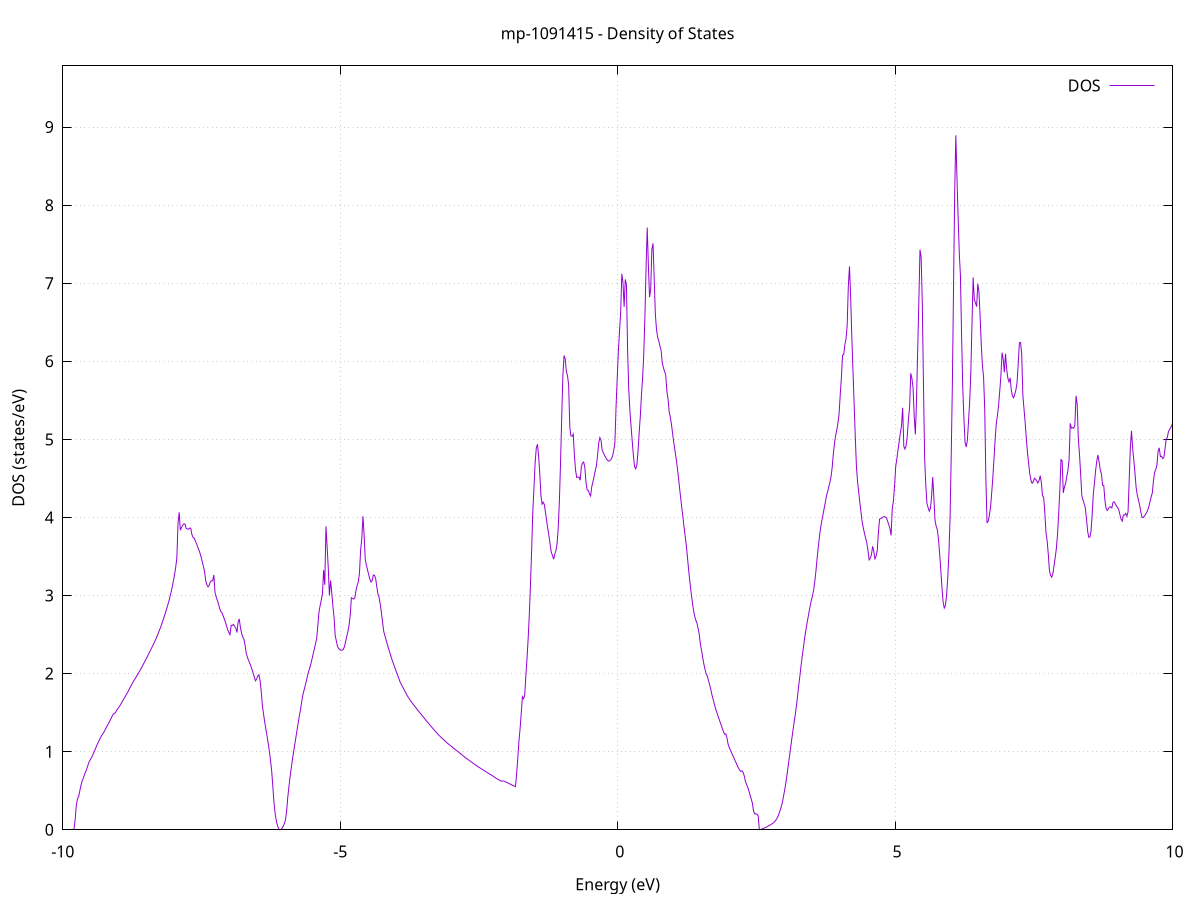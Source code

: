 set title 'mp-1091415 - Density of States'
set xlabel 'Energy (eV)'
set ylabel 'DOS (states/eV)'
set grid
set xrange [-10:10]
set yrange [0:9.784]
set xzeroaxis lt -1
set terminal png size 800,600
set output 'mp-1091415_dos_gnuplot.png'
plot '-' using 1:2 with lines title 'DOS'
-24.170600 0.000000
-24.149800 0.000000
-24.129000 0.000000
-24.108200 0.000000
-24.087300 0.000000
-24.066500 0.000000
-24.045700 0.000000
-24.024800 0.000000
-24.004000 0.000000
-23.983200 0.000000
-23.962300 0.000000
-23.941500 0.000000
-23.920700 0.000000
-23.899900 0.000000
-23.879000 0.000000
-23.858200 0.000000
-23.837400 0.000000
-23.816500 0.000000
-23.795700 0.000000
-23.774900 0.000000
-23.754000 0.000000
-23.733200 0.000000
-23.712400 0.000000
-23.691600 0.000000
-23.670700 0.000000
-23.649900 0.000000
-23.629100 0.000000
-23.608200 0.000000
-23.587400 0.000000
-23.566600 0.000000
-23.545800 0.000000
-23.524900 0.000000
-23.504100 0.000000
-23.483300 0.000000
-23.462400 0.000000
-23.441600 0.000000
-23.420800 0.000000
-23.399900 0.000000
-23.379100 0.000000
-23.358300 0.000000
-23.337500 0.000000
-23.316600 0.000000
-23.295800 0.000000
-23.275000 0.000000
-23.254100 0.000000
-23.233300 0.000000
-23.212500 0.000000
-23.191600 0.000000
-23.170800 0.000000
-23.150000 0.000000
-23.129200 0.000000
-23.108300 0.000000
-23.087500 0.000000
-23.066700 0.000000
-23.045800 0.000000
-23.025000 0.000000
-23.004200 0.000000
-22.983300 0.000000
-22.962500 0.000000
-22.941700 0.000000
-22.920900 0.000000
-22.900000 0.000000
-22.879200 0.000000
-22.858400 0.000000
-22.837500 0.000000
-22.816700 0.000000
-22.795900 0.000000
-22.775100 0.000000
-22.754200 0.000000
-22.733400 0.000000
-22.712600 0.000000
-22.691700 0.000000
-22.670900 0.000000
-22.650100 0.000000
-22.629200 0.000000
-22.608400 0.000000
-22.587600 0.000000
-22.566800 0.000000
-22.545900 0.000000
-22.525100 0.000000
-22.504300 0.000000
-22.483400 0.000000
-22.462600 0.000000
-22.441800 0.000000
-22.420900 0.000000
-22.400100 0.000000
-22.379300 0.000000
-22.358500 0.000000
-22.337600 0.000000
-22.316800 0.000000
-22.296000 0.000000
-22.275100 427.912300
-22.254300 515.136800
-22.233500 44.110700
-22.212600 132.319200
-22.191800 190.450600
-22.171000 148.147600
-22.150200 282.351900
-22.129300 205.020300
-22.108500 24.224400
-22.087700 204.928100
-22.066800 341.444900
-22.046000 343.343400
-22.025200 198.283200
-22.004400 91.117900
-21.983500 268.806300
-21.962700 410.354100
-21.941900 0.000000
-21.921000 0.000000
-21.900200 0.000000
-21.879400 0.000000
-21.858500 0.000000
-21.837700 0.000000
-21.816900 0.000000
-21.796100 0.000000
-21.775200 0.000000
-21.754400 0.000000
-21.733600 0.000000
-21.712700 0.000000
-21.691900 0.000000
-21.671100 0.000000
-21.650200 0.000000
-21.629400 0.000000
-21.608600 0.000000
-21.587800 0.000000
-21.566900 0.000000
-21.546100 0.000000
-21.525300 0.000000
-21.504400 0.000000
-21.483600 0.000000
-21.462800 0.000000
-21.441900 0.000000
-21.421100 0.000000
-21.400300 0.000000
-21.379500 0.000000
-21.358600 0.000000
-21.337800 0.000000
-21.317000 0.000000
-21.296100 0.000000
-21.275300 0.000000
-21.254500 0.000000
-21.233700 0.000000
-21.212800 0.000000
-21.192000 0.000000
-21.171200 0.000000
-21.150300 0.000000
-21.129500 0.000000
-21.108700 0.000000
-21.087800 0.000000
-21.067000 0.000000
-21.046200 0.000000
-21.025400 0.000000
-21.004500 0.000000
-20.983700 0.000000
-20.962900 0.000000
-20.942000 0.000000
-20.921200 0.000000
-20.900400 0.000000
-20.879500 0.000000
-20.858700 0.000000
-20.837900 0.000000
-20.817100 0.000000
-20.796200 0.000000
-20.775400 0.000000
-20.754600 0.000000
-20.733700 0.000000
-20.712900 0.000000
-20.692100 0.000000
-20.671300 0.000000
-20.650400 0.000000
-20.629600 0.000000
-20.608800 0.000000
-20.587900 0.000000
-20.567100 0.000000
-20.546300 0.000000
-20.525400 0.000000
-20.504600 0.000000
-20.483800 0.000000
-20.463000 0.000000
-20.442100 0.000000
-20.421300 0.000000
-20.400500 0.000000
-20.379600 0.000000
-20.358800 0.000000
-20.338000 0.000000
-20.317100 0.000000
-20.296300 0.000000
-20.275500 0.000000
-20.254700 0.000000
-20.233800 0.000000
-20.213000 0.000000
-20.192200 0.000000
-20.171300 0.000000
-20.150500 0.000000
-20.129700 0.000000
-20.108800 0.000000
-20.088000 0.000000
-20.067200 0.000000
-20.046400 0.000000
-20.025500 0.000000
-20.004700 0.000000
-19.983900 0.000000
-19.963000 0.000000
-19.942200 0.000000
-19.921400 0.000000
-19.900600 0.000000
-19.879700 0.000000
-19.858900 0.000000
-19.838100 0.000000
-19.817200 0.000000
-19.796400 0.000000
-19.775600 0.000000
-19.754700 0.000000
-19.733900 0.000000
-19.713100 0.000000
-19.692300 0.000000
-19.671400 0.000000
-19.650600 0.000000
-19.629800 0.000000
-19.608900 0.000000
-19.588100 0.000000
-19.567300 0.000000
-19.546400 0.000000
-19.525600 0.000000
-19.504800 0.000000
-19.484000 0.000000
-19.463100 0.000000
-19.442300 0.000000
-19.421500 0.000000
-19.400600 0.000000
-19.379800 0.000000
-19.359000 0.000000
-19.338100 0.000000
-19.317300 0.000000
-19.296500 0.000000
-19.275700 0.000000
-19.254800 0.000000
-19.234000 0.000000
-19.213200 0.000000
-19.192300 0.000000
-19.171500 0.000000
-19.150700 0.000000
-19.129900 0.000000
-19.109000 0.000000
-19.088200 0.000000
-19.067400 0.000000
-19.046500 0.000000
-19.025700 0.000000
-19.004900 0.000000
-18.984000 0.000000
-18.963200 0.000000
-18.942400 0.000000
-18.921600 0.000000
-18.900700 0.000000
-18.879900 0.000000
-18.859100 0.000000
-18.838200 0.000000
-18.817400 0.000000
-18.796600 0.000000
-18.775700 0.000000
-18.754900 0.000000
-18.734100 0.000000
-18.713300 0.000000
-18.692400 0.000000
-18.671600 0.000000
-18.650800 0.000000
-18.629900 0.000000
-18.609100 0.000000
-18.588300 0.000000
-18.567400 0.000000
-18.546600 0.000000
-18.525800 0.000000
-18.505000 0.000000
-18.484100 0.000000
-18.463300 0.000000
-18.442500 0.000000
-18.421600 0.000000
-18.400800 0.000000
-18.380000 0.000000
-18.359200 0.000000
-18.338300 0.000000
-18.317500 0.000000
-18.296700 0.000000
-18.275800 0.000000
-18.255000 0.000000
-18.234200 0.000000
-18.213300 0.000000
-18.192500 0.000000
-18.171700 0.000000
-18.150900 0.000000
-18.130000 0.000000
-18.109200 0.000000
-18.088400 0.000000
-18.067500 0.000000
-18.046700 0.000000
-18.025900 0.000000
-18.005000 0.000000
-17.984200 0.000000
-17.963400 0.000000
-17.942600 0.000000
-17.921700 0.000000
-17.900900 0.000000
-17.880100 0.000000
-17.859200 0.000000
-17.838400 0.000000
-17.817600 0.000000
-17.796800 0.000000
-17.775900 0.000000
-17.755100 0.000000
-17.734300 0.000000
-17.713400 0.000000
-17.692600 0.000000
-17.671800 0.000000
-17.650900 0.000000
-17.630100 0.000000
-17.609300 0.000000
-17.588500 0.000000
-17.567600 0.000000
-17.546800 0.000000
-17.526000 0.000000
-17.505100 0.000000
-17.484300 0.000000
-17.463500 0.000000
-17.442600 0.000000
-17.421800 0.000000
-17.401000 0.000000
-17.380200 0.000000
-17.359300 0.000000
-17.338500 0.000000
-17.317700 0.000000
-17.296800 0.000000
-17.276000 0.000000
-17.255200 0.000000
-17.234300 0.000000
-17.213500 0.000000
-17.192700 0.000000
-17.171900 0.000000
-17.151000 0.000000
-17.130200 0.000000
-17.109400 0.000000
-17.088500 0.000000
-17.067700 0.000000
-17.046900 0.000000
-17.026100 0.000000
-17.005200 0.000000
-16.984400 0.000000
-16.963600 0.000000
-16.942700 0.000000
-16.921900 0.000000
-16.901100 0.000000
-16.880200 0.000000
-16.859400 0.000000
-16.838600 0.000000
-16.817800 0.000000
-16.796900 0.000000
-16.776100 0.000000
-16.755300 0.000000
-16.734400 0.000000
-16.713600 0.000000
-16.692800 0.000000
-16.671900 0.000000
-16.651100 0.000000
-16.630300 0.000000
-16.609500 0.000000
-16.588600 0.000000
-16.567800 0.000000
-16.547000 0.000000
-16.526100 0.000000
-16.505300 0.000000
-16.484500 0.000000
-16.463600 0.000000
-16.442800 0.000000
-16.422000 0.000000
-16.401200 0.000000
-16.380300 0.000000
-16.359500 0.000000
-16.338700 0.000000
-16.317800 0.000000
-16.297000 0.000000
-16.276200 0.000000
-16.255400 0.000000
-16.234500 0.000000
-16.213700 0.000000
-16.192900 0.000000
-16.172000 0.000000
-16.151200 0.000000
-16.130400 0.000000
-16.109500 0.000000
-16.088700 0.000000
-16.067900 0.000000
-16.047100 0.000000
-16.026200 0.000000
-16.005400 0.000000
-15.984600 0.000000
-15.963700 0.000000
-15.942900 0.000000
-15.922100 0.000000
-15.901200 0.000000
-15.880400 0.000000
-15.859600 0.000000
-15.838800 0.000000
-15.817900 0.000000
-15.797100 0.000000
-15.776300 0.000000
-15.755400 0.000000
-15.734600 0.000000
-15.713800 0.000000
-15.692900 0.000000
-15.672100 0.000000
-15.651300 0.000000
-15.630500 0.000000
-15.609600 0.000000
-15.588800 0.000000
-15.568000 0.000000
-15.547100 0.000000
-15.526300 0.000000
-15.505500 0.000000
-15.484700 0.000000
-15.463800 0.000000
-15.443000 0.000000
-15.422200 0.000000
-15.401300 0.000000
-15.380500 0.000000
-15.359700 0.000000
-15.338800 0.000000
-15.318000 0.000000
-15.297200 0.000000
-15.276400 0.000000
-15.255500 0.000000
-15.234700 0.000000
-15.213900 0.000000
-15.193000 0.000000
-15.172200 0.000000
-15.151400 0.000000
-15.130500 0.000000
-15.109700 0.000000
-15.088900 0.000000
-15.068100 0.000000
-15.047200 0.000000
-15.026400 0.000000
-15.005600 0.000000
-14.984700 0.000000
-14.963900 0.000000
-14.943100 0.000000
-14.922300 0.000000
-14.901400 0.000000
-14.880600 0.000000
-14.859800 0.000000
-14.838900 0.000000
-14.818100 0.000000
-14.797300 0.000000
-14.776400 0.000000
-14.755600 0.000000
-14.734800 0.000000
-14.714000 0.000000
-14.693100 0.000000
-14.672300 0.000000
-14.651500 0.000000
-14.630600 0.000000
-14.609800 0.000000
-14.589000 0.000000
-14.568100 0.000000
-14.547300 0.000000
-14.526500 0.000000
-14.505700 0.000000
-14.484800 0.000000
-14.464000 0.000000
-14.443200 0.000000
-14.422300 0.000000
-14.401500 0.000000
-14.380700 0.000000
-14.359800 0.000000
-14.339000 0.000000
-14.318200 0.000000
-14.297400 0.000000
-14.276500 0.000000
-14.255700 0.000000
-14.234900 0.000000
-14.214000 0.000000
-14.193200 0.000000
-14.172400 0.000000
-14.151600 0.000000
-14.130700 0.000000
-14.109900 0.000000
-14.089100 0.000000
-14.068200 0.000000
-14.047400 0.000000
-14.026600 0.000000
-14.005700 0.000000
-13.984900 0.000000
-13.964100 0.000000
-13.943300 0.000000
-13.922400 0.000000
-13.901600 0.000000
-13.880800 0.000000
-13.859900 0.000000
-13.839100 0.000000
-13.818300 0.000000
-13.797400 0.000000
-13.776600 0.000000
-13.755800 0.000000
-13.735000 0.000000
-13.714100 0.000000
-13.693300 0.000000
-13.672500 0.000000
-13.651600 0.000000
-13.630800 0.000000
-13.610000 0.000000
-13.589100 0.000000
-13.568300 0.000000
-13.547500 0.000000
-13.526700 0.000000
-13.505800 0.000000
-13.485000 0.000000
-13.464200 0.000000
-13.443300 0.000000
-13.422500 0.000000
-13.401700 0.000000
-13.380900 0.000000
-13.360000 0.000000
-13.339200 0.000000
-13.318400 0.000000
-13.297500 0.000000
-13.276700 0.000000
-13.255900 0.000000
-13.235000 0.000000
-13.214200 0.000000
-13.193400 0.000000
-13.172600 0.000000
-13.151700 0.000000
-13.130900 0.000000
-13.110100 0.000000
-13.089200 0.000000
-13.068400 0.000000
-13.047600 0.000000
-13.026700 0.000000
-13.005900 0.000000
-12.985100 0.000000
-12.964300 0.000000
-12.943400 0.000000
-12.922600 0.000000
-12.901800 0.000000
-12.880900 0.000000
-12.860100 0.000000
-12.839300 0.000000
-12.818400 0.000000
-12.797600 0.000000
-12.776800 0.000000
-12.756000 0.000000
-12.735100 0.000000
-12.714300 0.000000
-12.693500 0.000000
-12.672600 0.000000
-12.651800 0.000000
-12.631000 0.000000
-12.610200 0.000000
-12.589300 0.000000
-12.568500 0.000000
-12.547700 0.000000
-12.526800 0.000000
-12.506000 0.000000
-12.485200 0.000000
-12.464300 0.000000
-12.443500 0.000000
-12.422700 0.000000
-12.401900 0.000000
-12.381000 0.000000
-12.360200 0.000000
-12.339400 0.000000
-12.318500 0.000000
-12.297700 0.000000
-12.276900 0.000000
-12.256000 0.000000
-12.235200 0.000000
-12.214400 0.000000
-12.193600 0.000000
-12.172700 0.000000
-12.151900 0.000000
-12.131100 0.000000
-12.110200 0.000000
-12.089400 0.000000
-12.068600 0.000000
-12.047800 0.000000
-12.026900 0.000000
-12.006100 0.000000
-11.985300 0.000000
-11.964400 0.000000
-11.943600 0.000000
-11.922800 0.000000
-11.901900 0.000000
-11.881100 0.000000
-11.860300 0.000000
-11.839500 0.000000
-11.818600 0.000000
-11.797800 0.000000
-11.777000 0.000000
-11.756100 0.000000
-11.735300 0.000000
-11.714500 0.000000
-11.693600 0.000000
-11.672800 0.000000
-11.652000 0.000000
-11.631200 0.000000
-11.610300 0.000000
-11.589500 0.000000
-11.568700 0.000000
-11.547800 0.000000
-11.527000 0.000000
-11.506200 0.000000
-11.485300 0.000000
-11.464500 0.000000
-11.443700 0.000000
-11.422900 0.000000
-11.402000 0.000000
-11.381200 0.000000
-11.360400 0.000000
-11.339500 0.000000
-11.318700 0.000000
-11.297900 0.000000
-11.277100 0.000000
-11.256200 0.000000
-11.235400 0.000000
-11.214600 0.000000
-11.193700 0.000000
-11.172900 0.000000
-11.152100 0.000000
-11.131200 0.000000
-11.110400 0.000000
-11.089600 0.000000
-11.068800 0.000000
-11.047900 0.000000
-11.027100 0.000000
-11.006300 0.000000
-10.985400 0.000000
-10.964600 0.000000
-10.943800 0.000000
-10.922900 0.000000
-10.902100 0.000000
-10.881300 0.000000
-10.860500 0.000000
-10.839600 0.000000
-10.818800 0.000000
-10.798000 0.000000
-10.777100 0.000000
-10.756300 0.000000
-10.735500 0.000000
-10.714600 0.000000
-10.693800 0.000000
-10.673000 0.000000
-10.652200 0.000000
-10.631300 0.000000
-10.610500 0.000000
-10.589700 0.000000
-10.568800 0.000000
-10.548000 0.000000
-10.527200 0.000000
-10.506400 0.000000
-10.485500 0.000000
-10.464700 0.000000
-10.443900 0.000000
-10.423000 0.000000
-10.402200 0.000000
-10.381400 0.000000
-10.360500 0.000000
-10.339700 0.000000
-10.318900 0.000000
-10.298100 0.000000
-10.277200 0.000000
-10.256400 0.000000
-10.235600 0.000000
-10.214700 0.000000
-10.193900 0.000000
-10.173100 0.000000
-10.152200 0.000000
-10.131400 0.000000
-10.110600 0.000000
-10.089800 0.000000
-10.068900 0.000000
-10.048100 0.000000
-10.027300 0.000000
-10.006400 0.000000
-9.985600 0.000000
-9.964800 0.000000
-9.943900 0.000000
-9.923100 0.000000
-9.902300 0.000000
-9.881500 0.000000
-9.860600 0.000000
-9.839800 0.000000
-9.819000 0.000000
-9.798100 0.009100
-9.777300 0.127700
-9.756500 0.312200
-9.735700 0.396700
-9.714800 0.423200
-9.694000 0.496200
-9.673200 0.568400
-9.652300 0.620900
-9.631500 0.657600
-9.610700 0.701300
-9.589800 0.741100
-9.569000 0.779400
-9.548200 0.823100
-9.527400 0.866400
-9.506500 0.894600
-9.485700 0.919100
-9.464900 0.949800
-9.444000 0.982800
-9.423200 1.017200
-9.402400 1.053700
-9.381500 1.089800
-9.360700 1.119900
-9.339900 1.150700
-9.319100 1.182700
-9.298200 1.208500
-9.277400 1.229700
-9.256600 1.254100
-9.235700 1.282000
-9.214900 1.310300
-9.194100 1.338300
-9.173300 1.366100
-9.152400 1.394300
-9.131600 1.423600
-9.110800 1.454600
-9.089900 1.482300
-9.069100 1.490300
-9.048300 1.504500
-9.027400 1.532800
-9.006600 1.552900
-8.985800 1.573200
-8.965000 1.595500
-8.944100 1.622200
-8.923300 1.648500
-8.902500 1.673200
-8.881600 1.698200
-8.860800 1.723800
-8.840000 1.749600
-8.819100 1.776900
-8.798300 1.806500
-8.777500 1.835300
-8.756700 1.863900
-8.735800 1.890100
-8.715000 1.914500
-8.694200 1.939000
-8.673300 1.962400
-8.652500 1.986900
-8.631700 2.011600
-8.610800 2.037400
-8.590000 2.064400
-8.569200 2.091700
-8.548400 2.119500
-8.527500 2.147800
-8.506700 2.176300
-8.485900 2.205100
-8.465000 2.234100
-8.444200 2.263600
-8.423400 2.293800
-8.402600 2.323800
-8.381700 2.353100
-8.360900 2.383700
-8.340100 2.415600
-8.319200 2.448800
-8.298400 2.483200
-8.277600 2.519900
-8.256700 2.558100
-8.235900 2.596900
-8.215100 2.638400
-8.194300 2.682500
-8.173400 2.728100
-8.152600 2.774700
-8.131800 2.822400
-8.110900 2.871400
-8.090100 2.922400
-8.069300 2.980000
-8.048400 3.044000
-8.027600 3.111400
-8.006800 3.184700
-7.986000 3.265400
-7.965100 3.361900
-7.944300 3.482800
-7.923500 3.921500
-7.902600 4.066300
-7.881800 3.837500
-7.861000 3.870800
-7.840100 3.898900
-7.819300 3.915900
-7.798500 3.916200
-7.777700 3.862600
-7.756800 3.853600
-7.736000 3.848300
-7.715200 3.862600
-7.694300 3.863800
-7.673500 3.781800
-7.652700 3.745500
-7.631900 3.735300
-7.611000 3.699200
-7.590200 3.665100
-7.569400 3.623000
-7.548500 3.586600
-7.527700 3.543600
-7.506900 3.491300
-7.486000 3.433100
-7.465200 3.370800
-7.444400 3.303700
-7.423600 3.187100
-7.402700 3.137100
-7.381900 3.111700
-7.361100 3.131800
-7.340200 3.179800
-7.319400 3.187500
-7.298600 3.189300
-7.277700 3.265000
-7.256900 3.042400
-7.236100 2.983500
-7.215300 2.938700
-7.194400 2.894200
-7.173600 2.836900
-7.152800 2.797100
-7.131900 2.778500
-7.111100 2.742100
-7.090300 2.702100
-7.069400 2.659000
-7.048600 2.609500
-7.027800 2.561100
-7.007000 2.525400
-6.986100 2.498800
-6.965300 2.619700
-6.944500 2.616500
-6.923600 2.630800
-6.902800 2.603900
-6.882000 2.583200
-6.861200 2.526500
-6.840300 2.658100
-6.819500 2.701100
-6.798700 2.590500
-6.777800 2.517600
-6.757000 2.469600
-6.736200 2.440800
-6.715300 2.366000
-6.694500 2.265100
-6.673700 2.211700
-6.652900 2.172800
-6.632000 2.137700
-6.611200 2.098000
-6.590400 2.053800
-6.569500 2.007700
-6.548700 1.957600
-6.527900 1.908100
-6.507000 1.928100
-6.486200 1.970400
-6.465400 1.985700
-6.444600 1.912200
-6.423700 1.775100
-6.402900 1.593500
-6.382100 1.482400
-6.361200 1.382600
-6.340400 1.290900
-6.319600 1.205000
-6.298800 1.112800
-6.277900 1.010300
-6.257100 0.895100
-6.236300 0.762000
-6.215400 0.562400
-6.194600 0.355100
-6.173800 0.211300
-6.152900 0.122000
-6.132100 0.056800
-6.111300 0.015200
-6.090500 0.000200
-6.069600 0.004500
-6.048800 0.019400
-6.028000 0.044800
-6.007100 0.080600
-5.986300 0.126900
-5.965500 0.240800
-5.944600 0.420800
-5.923800 0.555900
-5.903000 0.678700
-5.882200 0.793300
-5.861300 0.899600
-5.840500 0.997700
-5.819700 1.091900
-5.798800 1.184500
-5.778000 1.276500
-5.757200 1.369100
-5.736300 1.462100
-5.715500 1.537800
-5.694700 1.638700
-5.673900 1.725200
-5.653000 1.784600
-5.632200 1.843400
-5.611400 1.902200
-5.590500 1.971500
-5.569700 2.027000
-5.548900 2.073000
-5.528100 2.127300
-5.507200 2.191000
-5.486400 2.255000
-5.465600 2.319600
-5.444700 2.384700
-5.423900 2.451800
-5.403100 2.619800
-5.382200 2.792800
-5.361400 2.873800
-5.340600 2.945200
-5.319800 3.025100
-5.298900 3.325700
-5.278100 3.137400
-5.257300 3.887700
-5.236400 3.630700
-5.215600 3.357500
-5.194800 3.000000
-5.173900 3.192100
-5.153100 3.043800
-5.132300 2.865000
-5.111500 2.722800
-5.090600 2.487100
-5.069800 2.417800
-5.049000 2.350100
-5.028100 2.322900
-5.007300 2.307300
-4.986500 2.299900
-4.965600 2.300700
-4.944800 2.308900
-4.924000 2.345000
-4.903200 2.410500
-4.882300 2.479400
-4.861500 2.539700
-4.840700 2.617400
-4.819800 2.748700
-4.799000 2.971500
-4.778200 2.962700
-4.757400 2.955300
-4.736500 2.969700
-4.715700 3.067000
-4.694900 3.129400
-4.674000 3.174100
-4.653200 3.287400
-4.632400 3.581500
-4.611500 3.725300
-4.590700 4.015500
-4.569900 3.787200
-4.549100 3.464500
-4.528200 3.387300
-4.507400 3.327400
-4.486600 3.266600
-4.465700 3.208500
-4.444900 3.172800
-4.424100 3.191600
-4.403200 3.263500
-4.382400 3.258400
-4.361600 3.218400
-4.340800 3.111900
-4.319900 3.019400
-4.299100 2.974600
-4.278300 2.886100
-4.257400 2.778300
-4.236600 2.658000
-4.215800 2.540600
-4.194900 2.485800
-4.174100 2.432600
-4.153300 2.380600
-4.132500 2.329700
-4.111600 2.280400
-4.090800 2.232900
-4.070000 2.187200
-4.049100 2.143300
-4.028300 2.101000
-4.007500 2.059900
-3.986700 2.019700
-3.965800 1.981400
-3.945000 1.941800
-3.924200 1.898200
-3.903300 1.869000
-3.882500 1.840300
-3.861700 1.811700
-3.840800 1.783300
-3.820000 1.754300
-3.799200 1.727100
-3.778400 1.702500
-3.757500 1.679300
-3.736700 1.657300
-3.715900 1.636800
-3.695000 1.617100
-3.674200 1.597600
-3.653400 1.578400
-3.632500 1.559400
-3.611700 1.540700
-3.590900 1.522100
-3.570100 1.503600
-3.549200 1.485300
-3.528400 1.466900
-3.507600 1.448700
-3.486700 1.430400
-3.465900 1.412200
-3.445100 1.394200
-3.424300 1.376400
-3.403400 1.358700
-3.382600 1.341000
-3.361800 1.323500
-3.340900 1.306100
-3.320100 1.289000
-3.299300 1.272100
-3.278400 1.255900
-3.257600 1.239600
-3.236800 1.223600
-3.216000 1.208200
-3.195100 1.193100
-3.174300 1.178300
-3.153500 1.164200
-3.132600 1.151000
-3.111800 1.137500
-3.091000 1.124100
-3.070100 1.110300
-3.049300 1.098300
-3.028500 1.086400
-3.007700 1.074600
-2.986800 1.062700
-2.966000 1.050900
-2.945200 1.039000
-2.924300 1.027100
-2.903500 1.015200
-2.882700 1.003400
-2.861800 0.991700
-2.841000 0.980000
-2.820200 0.968100
-2.799400 0.956000
-2.778500 0.943800
-2.757700 0.930800
-2.736900 0.919600
-2.716000 0.909100
-2.695200 0.898700
-2.674400 0.888100
-2.653600 0.877500
-2.632700 0.866700
-2.611900 0.855900
-2.591100 0.845000
-2.570200 0.834300
-2.549400 0.824000
-2.528600 0.814000
-2.507700 0.804200
-2.486900 0.794800
-2.466100 0.785600
-2.445300 0.776300
-2.424400 0.766500
-2.403600 0.757000
-2.382800 0.747800
-2.361900 0.738600
-2.341100 0.729500
-2.320300 0.720500
-2.299400 0.711600
-2.278600 0.702400
-2.257800 0.692900
-2.237000 0.682500
-2.216100 0.671600
-2.195300 0.661700
-2.174500 0.653100
-2.153600 0.645500
-2.132800 0.636200
-2.112000 0.626900
-2.091100 0.624300
-2.070300 0.624500
-2.049500 0.623500
-2.028700 0.616900
-2.007800 0.609500
-1.987000 0.602300
-1.966200 0.595100
-1.945300 0.588100
-1.924500 0.580800
-1.903700 0.573600
-1.882900 0.566600
-1.862000 0.559700
-1.841200 0.553000
-1.820400 0.719900
-1.799500 0.919000
-1.778700 1.135100
-1.757900 1.297500
-1.737000 1.495300
-1.716200 1.704700
-1.695400 1.678000
-1.674600 1.723300
-1.653700 1.979300
-1.632900 2.200500
-1.612100 2.457300
-1.591200 2.767200
-1.570400 3.156800
-1.549600 3.590500
-1.528700 4.080100
-1.507900 4.380200
-1.487100 4.700700
-1.466300 4.888200
-1.445400 4.937500
-1.424600 4.793400
-1.403800 4.565200
-1.382900 4.286000
-1.362100 4.171400
-1.341300 4.196400
-1.320400 4.163600
-1.299600 4.059200
-1.278800 3.952000
-1.258000 3.852000
-1.237100 3.759400
-1.216300 3.650100
-1.195500 3.554300
-1.174600 3.514800
-1.153800 3.466000
-1.133000 3.528600
-1.112200 3.577000
-1.091300 3.666200
-1.070500 3.871600
-1.049700 4.219100
-1.028800 4.707000
-1.008000 5.282300
-0.987200 5.813700
-0.966300 6.073400
-0.945500 6.036100
-0.924700 5.869100
-0.903900 5.817200
-0.883000 5.695700
-0.862200 5.153900
-0.841400 5.043600
-0.820500 5.040400
-0.799700 5.067500
-0.778900 4.786800
-0.758000 4.602300
-0.737200 4.512200
-0.716400 4.516100
-0.695600 4.517300
-0.674700 4.476500
-0.653900 4.652700
-0.633100 4.698300
-0.612200 4.710300
-0.591400 4.642600
-0.570600 4.453700
-0.549800 4.351800
-0.528900 4.343900
-0.508100 4.302300
-0.487300 4.275700
-0.466400 4.394600
-0.445600 4.457100
-0.424800 4.526300
-0.403900 4.597600
-0.383100 4.661300
-0.362300 4.793900
-0.341500 4.951200
-0.320600 5.023100
-0.299800 4.990600
-0.279000 4.864300
-0.258100 4.829200
-0.237300 4.796600
-0.216500 4.769500
-0.195600 4.744800
-0.174800 4.725700
-0.154000 4.722000
-0.133200 4.732600
-0.112300 4.751900
-0.091500 4.785700
-0.070700 4.859500
-0.049800 4.951300
-0.029000 5.410800
-0.008200 5.773800
0.012700 6.129900
0.033500 6.377700
0.054300 6.620100
0.075100 7.121200
0.096000 7.012000
0.116800 6.698100
0.137600 7.049600
0.158500 6.982900
0.179300 6.144100
0.200100 5.636200
0.220900 5.369800
0.241800 5.167000
0.262600 4.977400
0.283400 4.799600
0.304300 4.653900
0.325100 4.623000
0.345900 4.668900
0.366800 4.842900
0.387600 5.083600
0.408400 5.295200
0.429200 5.568200
0.450100 5.788400
0.470900 6.093300
0.491700 6.580400
0.512600 7.210600
0.533400 7.712400
0.554200 7.222800
0.575100 6.821800
0.595900 6.923400
0.616700 7.433700
0.637500 7.511400
0.658400 7.065400
0.679200 6.607600
0.700000 6.408900
0.720900 6.309500
0.741700 6.260400
0.762500 6.193400
0.783400 6.140000
0.804200 5.980600
0.825000 5.916800
0.845800 5.870100
0.866700 5.821600
0.887500 5.616900
0.908300 5.517300
0.929200 5.352400
0.950000 5.283000
0.970800 5.186100
0.991600 5.069700
1.012500 4.954100
1.033300 4.855200
1.054100 4.755200
1.075000 4.641700
1.095800 4.511200
1.116600 4.374500
1.137500 4.241400
1.158300 4.108700
1.179100 3.988200
1.199900 3.859000
1.220800 3.739600
1.241600 3.614800
1.262400 3.456400
1.283300 3.302100
1.304100 3.163100
1.324900 3.034900
1.345800 2.918400
1.366600 2.816200
1.387400 2.738200
1.408200 2.685800
1.429100 2.647200
1.449900 2.580100
1.470700 2.504800
1.491600 2.376800
1.512400 2.296000
1.533200 2.206400
1.554100 2.121300
1.574900 2.053800
1.595700 1.998300
1.616500 1.969000
1.637400 1.911100
1.658200 1.857300
1.679000 1.796800
1.699900 1.726200
1.720700 1.673100
1.741500 1.613200
1.762300 1.555700
1.783200 1.511400
1.804000 1.469300
1.824800 1.425400
1.845700 1.382100
1.866500 1.339800
1.887300 1.297300
1.908200 1.254400
1.929000 1.222900
1.949800 1.228300
1.970600 1.176800
1.991500 1.094300
2.012300 1.050800
2.033100 1.018800
2.054000 0.984000
2.074800 0.952800
2.095600 0.920900
2.116500 0.887100
2.137300 0.853200
2.158100 0.819600
2.178900 0.789200
2.199800 0.762300
2.220600 0.747200
2.241400 0.755000
2.262300 0.734900
2.283100 0.686900
2.303900 0.614700
2.324700 0.579500
2.345600 0.542800
2.366400 0.494600
2.387200 0.443900
2.408100 0.392700
2.428900 0.338300
2.449700 0.237200
2.470600 0.202000
2.491400 0.206500
2.512200 0.197000
2.533000 0.177900
2.553900 0.001300
2.574700 0.004100
2.595500 0.008400
2.616400 0.013700
2.637200 0.019900
2.658000 0.026600
2.678900 0.033800
2.699700 0.041500
2.720500 0.049700
2.741300 0.058400
2.762200 0.067600
2.783000 0.077000
2.803800 0.086700
2.824700 0.100000
2.845500 0.117800
2.866300 0.140300
2.887200 0.167800
2.908000 0.204500
2.928800 0.251800
2.949600 0.295600
2.970500 0.356400
2.991300 0.435700
3.012100 0.516200
3.033000 0.607600
3.053800 0.713600
3.074600 0.823400
3.095400 0.930900
3.116300 1.044100
3.137100 1.154300
3.157900 1.262300
3.178800 1.370300
3.199600 1.466700
3.220400 1.579700
3.241300 1.701300
3.262100 1.838400
3.282900 1.960300
3.303700 2.088800
3.324600 2.209500
3.345400 2.321500
3.366200 2.433600
3.387100 2.534700
3.407900 2.622900
3.428700 2.706600
3.449600 2.789600
3.470400 2.868300
3.491200 2.940500
3.512000 2.996200
3.532900 3.073000
3.553700 3.182300
3.574500 3.319400
3.595400 3.482600
3.616200 3.620800
3.637000 3.753300
3.657900 3.869600
3.678700 3.953300
3.699500 4.030100
3.720300 4.108800
3.741200 4.188400
3.762000 4.269000
3.782800 4.326300
3.803700 4.386400
3.824500 4.448200
3.845300 4.518000
3.866100 4.638800
3.887000 4.812700
3.907800 4.947100
3.928600 5.049200
3.949500 5.118400
3.970300 5.212600
3.991100 5.330200
4.012000 5.577600
4.032800 5.794400
4.053600 6.079300
4.074400 6.085500
4.095300 6.213900
4.116100 6.285100
4.136900 6.464000
4.157800 6.968500
4.178600 7.215800
4.199400 6.825000
4.220300 6.317200
4.241100 5.882400
4.261900 5.459400
4.282700 5.037000
4.303600 4.650900
4.324400 4.457100
4.345200 4.320800
4.366100 4.188700
4.386900 4.058900
4.407700 3.938400
4.428600 3.860900
4.449400 3.794800
4.470200 3.732700
4.491000 3.671500
4.511900 3.577600
4.532700 3.456700
4.553500 3.478000
4.574400 3.525700
4.595200 3.630900
4.616000 3.568800
4.636800 3.469400
4.657700 3.502300
4.678500 3.578000
4.699300 3.803300
4.720200 3.978000
4.741000 3.987600
4.761800 3.992200
4.782700 4.006800
4.803500 4.011500
4.824300 4.006700
4.845100 3.994100
4.866000 3.949700
4.886800 3.907800
4.907600 3.857100
4.928500 3.770000
4.949300 4.111000
4.970100 4.211300
4.991000 4.405300
5.011800 4.655900
5.032600 4.752900
5.053400 4.866900
5.074300 4.971100
5.095100 5.084100
5.115900 5.172900
5.136800 5.404100
5.157600 4.910000
5.178400 4.876600
5.199200 4.919100
5.220100 5.045700
5.240900 5.259200
5.261700 5.403800
5.282600 5.846700
5.303400 5.782000
5.324200 5.660200
5.345100 5.292600
5.365900 5.064300
5.386700 5.501800
5.407500 6.142100
5.428400 6.764900
5.449200 7.430000
5.470000 7.333900
5.490900 6.735200
5.511700 5.699900
5.532500 4.770900
5.553400 4.420600
5.574200 4.179900
5.595000 4.128600
5.615800 4.080500
5.636700 4.113300
5.657500 4.261300
5.678300 4.517700
5.699200 4.256800
5.720000 3.966700
5.740800 3.887000
5.761700 3.842300
5.782500 3.718900
5.803300 3.533800
5.824100 3.325800
5.845000 3.106300
5.865800 2.914500
5.886600 2.840700
5.907500 2.873600
5.928300 3.004100
5.949100 3.223600
5.969900 3.525000
5.990800 3.982900
6.011600 4.785500
6.032400 5.691000
6.053300 6.920500
6.074100 8.147700
6.094900 8.894800
6.115800 8.341500
6.136600 7.839800
6.157400 7.383300
6.178200 7.095300
6.199100 6.317300
6.219900 5.669100
6.240700 5.259100
6.261600 4.962600
6.282400 4.902600
6.303200 4.988300
6.324100 5.234900
6.344900 5.487800
6.365700 5.867000
6.386500 6.492300
6.407400 7.074900
6.428200 6.788500
6.449000 6.749000
6.469900 6.700700
6.490700 6.993500
6.511500 6.891500
6.532400 6.580800
6.553200 6.217700
6.574000 5.948000
6.594800 5.802800
6.615700 5.393900
6.636500 4.491300
6.657300 3.935300
6.678200 3.949400
6.699000 4.025800
6.719800 4.127200
6.740600 4.307800
6.761500 4.505400
6.782300 4.744700
6.803100 4.993800
6.824000 5.202600
6.844800 5.304000
6.865600 5.435600
6.886500 5.617400
6.907300 5.813600
6.928100 6.110700
6.948900 6.030400
6.969800 5.859500
6.990600 6.096200
7.011400 5.901700
7.032300 5.784400
7.053100 5.736800
7.073900 5.789100
7.094800 5.630400
7.115600 5.554500
7.136400 5.533100
7.157200 5.577800
7.178100 5.633100
7.198900 5.731200
7.219700 5.973500
7.240600 6.237400
7.261400 6.243100
7.282200 6.097400
7.303100 5.562300
7.323900 5.389500
7.344700 5.214700
7.365500 5.010800
7.386400 4.829700
7.407200 4.692000
7.428000 4.558600
7.448900 4.476800
7.469700 4.437600
7.490500 4.457200
7.511300 4.502300
7.532200 4.489400
7.553000 4.469000
7.573800 4.441300
7.594700 4.470700
7.615500 4.536100
7.636300 4.449600
7.657200 4.278200
7.678000 4.259400
7.698800 4.063000
7.719600 3.806800
7.740500 3.703200
7.761300 3.530700
7.782100 3.319500
7.803000 3.258000
7.823800 3.235300
7.844600 3.283700
7.865500 3.385900
7.886300 3.489900
7.907100 3.601900
7.927900 3.783900
7.948800 4.048500
7.969600 4.349800
7.990400 4.740800
8.011300 4.727200
8.032100 4.315000
8.052900 4.392400
8.073700 4.434800
8.094600 4.525600
8.115400 4.603300
8.136200 4.737900
8.157100 5.205100
8.177900 5.144200
8.198700 5.151300
8.219600 5.142200
8.240400 5.186800
8.261200 5.558600
8.282000 5.451500
8.302900 5.005200
8.323700 4.813100
8.344500 4.554700
8.365400 4.283600
8.386200 4.224400
8.407000 4.177500
8.427900 4.125500
8.448700 3.994100
8.469500 3.828800
8.490300 3.747000
8.511200 3.749200
8.532000 3.826500
8.552800 4.042600
8.573700 4.306700
8.594500 4.451200
8.615300 4.605400
8.636200 4.727100
8.657000 4.800700
8.677800 4.706500
8.698600 4.606000
8.719500 4.556700
8.740300 4.411600
8.761100 4.410300
8.782000 4.219300
8.802800 4.115600
8.823600 4.089900
8.844400 4.112000
8.865300 4.133500
8.886100 4.136600
8.906900 4.122500
8.927800 4.194600
8.948600 4.200500
8.969400 4.174900
8.990300 4.147200
9.011100 4.128200
9.031900 4.097500
9.052700 4.035200
9.073600 3.976200
9.094400 3.954000
9.115200 4.032200
9.136100 4.032300
9.156900 4.053100
9.177700 4.014800
9.198600 4.069300
9.219400 4.475300
9.240200 4.896100
9.261000 5.110300
9.281900 4.886200
9.302700 4.733600
9.323500 4.570000
9.344400 4.382500
9.365200 4.288200
9.386000 4.223900
9.406900 4.159200
9.427700 4.077000
9.448500 4.004500
9.469300 3.997300
9.490200 4.016300
9.511000 4.034100
9.531800 4.060700
9.552700 4.093700
9.573500 4.136300
9.594300 4.200900
9.615100 4.263200
9.636000 4.315000
9.656800 4.470000
9.677600 4.578400
9.698500 4.615100
9.719300 4.670000
9.740100 4.847500
9.761000 4.892000
9.781800 4.779800
9.802600 4.785500
9.823400 4.753600
9.844300 4.768400
9.865100 4.879100
9.885900 5.001100
9.906800 5.025000
9.927600 5.101600
9.948400 5.126800
9.969300 5.154700
9.990100 5.184600
10.010900 5.236000
10.031700 5.321600
10.052600 5.238800
10.073400 5.157500
10.094200 5.331000
10.115100 4.842500
10.135900 4.765400
10.156700 4.768300
10.177600 4.794200
10.198400 4.828300
10.219200 4.837500
10.240000 4.810900
10.260900 4.815500
10.281700 5.026000
10.302500 4.731200
10.323400 4.754200
10.344200 4.863400
10.365000 5.017000
10.385800 5.274900
10.406700 5.415200
10.427500 5.386400
10.448300 5.326400
10.469200 5.479100
10.490000 5.490900
10.510800 5.417800
10.531700 5.193300
10.552500 5.084400
10.573300 5.044000
10.594100 5.009100
10.615000 4.977100
10.635800 5.068100
10.656600 5.132200
10.677500 5.202700
10.698300 5.124200
10.719100 5.103700
10.740000 5.209400
10.760800 5.317200
10.781600 5.421900
10.802400 5.642900
10.823300 5.682000
10.844100 5.700800
10.864900 5.961900
10.885800 6.282400
10.906600 6.433700
10.927400 6.406200
10.948200 6.314700
10.969100 6.155100
10.989900 5.977600
11.010700 5.792700
11.031600 5.669400
11.052400 5.668500
11.073200 5.652000
11.094100 5.607000
11.114900 5.502400
11.135700 5.390600
11.156500 5.311300
11.177400 5.226900
11.198200 5.154200
11.219000 5.074000
11.239900 5.015500
11.260700 4.922600
11.281500 4.906100
11.302400 4.949900
11.323200 4.972500
11.344000 5.020600
11.364800 5.064900
11.385700 5.088200
11.406500 5.183600
11.427300 5.108800
11.448200 5.037300
11.469000 5.011200
11.489800 4.975900
11.510700 4.930300
11.531500 4.899100
11.552300 4.884300
11.573100 4.865400
11.594000 4.793600
11.614800 4.730700
11.635600 4.673400
11.656500 4.627800
11.677300 4.634400
11.698100 4.650800
11.718900 4.641700
11.739800 4.632200
11.760600 4.619500
11.781400 4.618500
11.802300 4.604000
11.823100 4.611100
11.843900 4.632200
11.864800 4.674800
11.885600 4.728500
11.906400 4.788400
11.927200 4.854300
11.948100 4.909200
11.968900 4.948100
11.989700 5.013900
12.010600 5.110100
12.031400 5.232500
12.052200 5.675200
12.073100 6.237800
12.093900 6.498400
12.114700 6.769600
12.135500 6.563200
12.156400 6.149700
12.177200 6.013900
12.198000 5.958500
12.218900 5.926600
12.239700 5.941700
12.260500 5.989200
12.281400 5.992400
12.302200 5.966300
12.323000 6.035000
12.343800 6.021500
12.364700 6.038900
12.385500 6.100100
12.406300 6.222600
12.427200 6.465100
12.448000 7.250300
12.468800 7.931400
12.489600 7.552600
12.510500 7.075600
12.531300 6.672000
12.552100 6.336400
12.573000 5.988600
12.593800 5.701000
12.614600 5.504300
12.635500 5.358300
12.656300 5.231800
12.677100 5.164800
12.697900 5.103500
12.718800 5.047500
12.739600 5.006800
12.760400 4.973100
12.781300 4.953900
12.802100 4.972300
12.822900 5.015300
12.843800 4.993100
12.864600 4.942900
12.885400 4.946300
12.906200 4.978400
12.927100 4.996000
12.947900 5.044400
12.968700 5.129600
12.989600 5.172400
13.010400 5.278600
13.031200 5.191000
13.052100 5.123500
13.072900 5.183600
13.093700 5.322800
13.114500 5.383000
13.135400 5.278300
13.156200 5.220600
13.177000 5.244300
13.197900 5.361400
13.218700 5.349400
13.239500 5.255400
13.260300 5.158700
13.281200 5.066700
13.302000 4.982600
13.322800 4.898900
13.343700 4.782500
13.364500 4.699600
13.385300 4.643200
13.406200 4.619700
13.427000 4.581600
13.447800 4.522100
13.468600 4.416600
13.489500 4.135300
13.510300 3.635400
13.531100 3.558200
13.552000 3.635400
13.572800 3.910200
13.593600 4.602200
13.614500 5.236100
13.635300 5.151200
13.656100 5.089300
13.676900 5.509700
13.697800 6.077900
13.718600 6.138300
13.739400 6.012800
13.760300 6.440200
13.781100 6.476200
13.801900 5.906200
13.822700 5.350000
13.843600 5.042600
13.864400 4.975200
13.885200 4.881700
13.906100 4.754200
13.926900 4.782000
13.947700 4.864000
13.968600 4.996200
13.989400 4.782900
14.010200 4.713800
14.031000 4.610000
14.051900 4.517400
14.072700 4.545900
14.093500 4.691900
14.114400 5.059400
14.135200 5.625000
14.156000 5.118800
14.176900 4.184700
14.197700 3.994000
14.218500 3.917900
14.239300 3.922500
14.260200 3.880300
14.281000 3.839500
14.301800 3.784900
14.322700 3.711800
14.343500 3.651300
14.364300 3.601300
14.385200 3.453100
14.406000 3.212400
14.426800 3.100200
14.447600 2.972800
14.468500 2.847500
14.489300 2.826700
14.510100 2.780300
14.531000 2.956300
14.551800 2.747700
14.572600 2.666000
14.593400 2.570800
14.614300 2.469100
14.635100 2.369300
14.655900 2.271400
14.676800 2.175300
14.697600 2.079700
14.718400 1.970200
14.739300 1.855700
14.760100 1.751200
14.780900 1.656600
14.801700 1.568600
14.822600 1.479900
14.843400 1.383800
14.864200 1.296100
14.885100 1.234500
14.905900 1.170600
14.926700 1.102700
14.947600 1.098400
14.968400 0.952200
14.989200 0.836900
15.010000 0.813100
15.030900 0.762400
15.051700 0.699500
15.072500 0.639200
15.093400 0.581100
15.114200 0.524000
15.135000 0.471200
15.155900 0.419800
15.176700 0.372000
15.197500 0.312500
15.218300 0.288600
15.239200 0.267000
15.260000 0.247900
15.280800 0.231300
15.301700 0.217200
15.322500 0.205600
15.343300 0.196400
15.364100 0.281100
15.385000 0.309100
15.405800 0.245000
15.426600 0.211500
15.447500 0.178700
15.468300 0.146700
15.489100 0.115400
15.510000 0.085000
15.530800 0.055300
15.551600 0.026800
15.572400 0.007300
15.593300 0.000100
15.614100 0.000000
15.634900 0.000000
15.655800 0.000000
15.676600 0.000000
15.697400 0.000000
15.718300 0.000000
15.739100 0.000000
15.759900 0.000000
15.780700 0.000000
15.801600 0.000000
15.822400 0.000000
15.843200 0.000000
15.864100 0.000000
15.884900 0.000000
15.905700 0.000000
15.926600 0.000000
15.947400 0.000000
15.968200 0.000000
15.989000 0.000000
16.009900 0.000000
16.030700 0.000000
16.051500 0.000000
16.072400 0.000000
16.093200 0.000000
16.114000 0.000000
16.134800 0.000000
16.155700 0.000000
16.176500 0.000000
16.197300 0.000000
16.218200 0.000000
16.239000 0.000000
16.259800 0.000000
16.280700 0.000000
16.301500 0.000000
16.322300 0.000000
16.343100 0.000000
16.364000 0.000000
16.384800 0.000000
16.405600 0.000000
16.426500 0.000000
16.447300 0.000000
16.468100 0.000000
16.489000 0.000000
16.509800 0.000000
16.530600 0.000000
16.551400 0.000000
16.572300 0.000000
16.593100 0.000000
16.613900 0.000000
16.634800 0.000000
16.655600 0.000000
16.676400 0.000000
16.697200 0.000000
16.718100 0.000000
16.738900 0.000000
16.759700 0.000000
16.780600 0.000000
16.801400 0.000000
16.822200 0.000000
16.843100 0.000000
16.863900 0.000000
16.884700 0.000000
16.905500 0.000000
16.926400 0.000000
16.947200 0.000000
16.968000 0.000000
16.988900 0.000000
17.009700 0.000000
17.030500 0.000000
17.051400 0.000000
17.072200 0.000000
17.093000 0.000000
17.113800 0.000000
17.134700 0.000000
17.155500 0.000000
17.176300 0.000000
17.197200 0.000000
17.218000 0.000000
17.238800 0.000000
17.259700 0.000000
17.280500 0.000000
17.301300 0.000000
17.322100 0.000000
17.343000 0.000000
17.363800 0.000000
17.384600 0.000000
17.405500 0.000000
17.426300 0.000000
17.447100 0.000000
17.467900 0.000000
17.488800 0.000000
e
